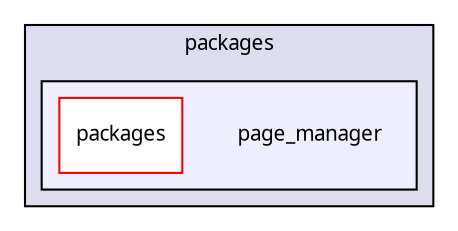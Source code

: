 digraph "packages/page/packages/page_manager/" {
  compound=true
  node [ fontsize="10", fontname="FreeSans.ttf"];
  edge [ labelfontsize="10", labelfontname="FreeSans.ttf"];
  subgraph clusterdir_45d5d742c6a2e963177f6f892a398aed {
    graph [ bgcolor="#ddddee", pencolor="black", label="packages" fontname="FreeSans.ttf", fontsize="10", URL="dir_45d5d742c6a2e963177f6f892a398aed.html"]
  subgraph clusterdir_160c0f61baab604e0bf4fadd3787700c {
    graph [ bgcolor="#eeeeff", pencolor="black", label="" URL="dir_160c0f61baab604e0bf4fadd3787700c.html"];
    dir_160c0f61baab604e0bf4fadd3787700c [shape=plaintext label="page_manager"];
    dir_71b0d03a8a17c4d6fc494a1f1e83ec01 [shape=box label="packages" color="red" fillcolor="white" style="filled" URL="dir_71b0d03a8a17c4d6fc494a1f1e83ec01.html"];
  }
  }
}
